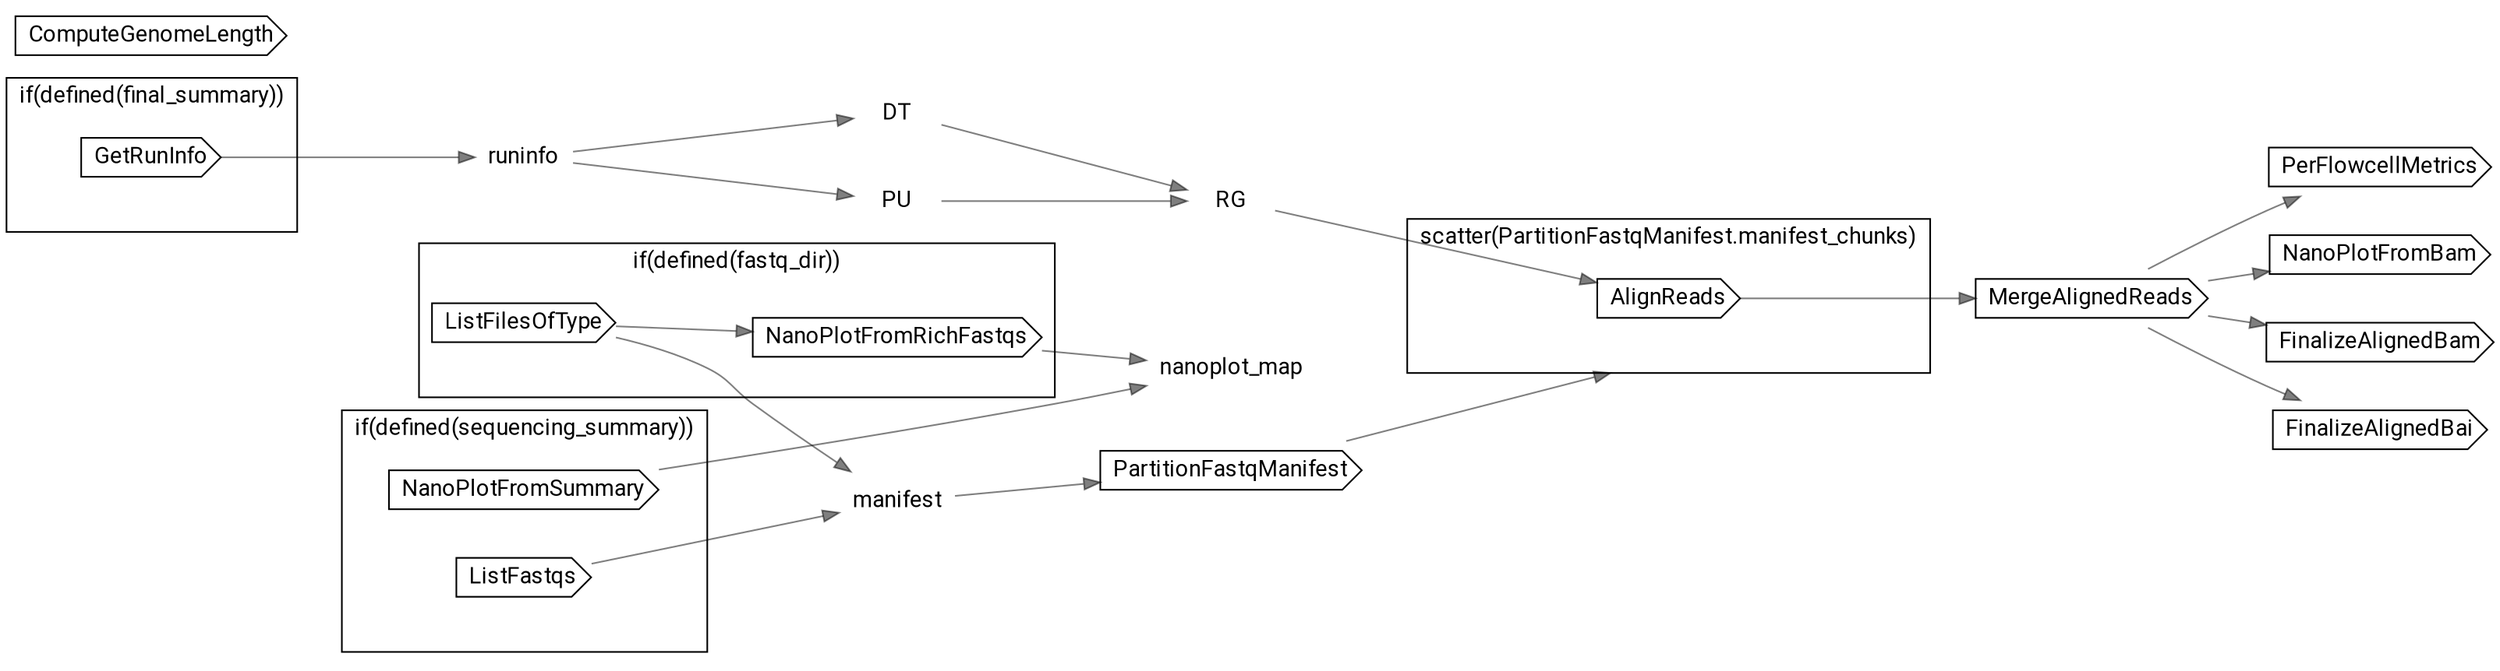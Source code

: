 // ONTFlowcell
digraph {
	compound=true rankdir=LR
	node [fontname=Roboto]
	edge [color="#00000080"]
	subgraph "cluster-if-L58C5" {
		fontname=Roboto label="if(defined(final_summary))" rank=same
		"call-GetRunInfo" [label=GetRunInfo shape=cds]
		"if-L58C5" [label="" height=0 margin=0 style=invis width=0]
	}
	"decl-runinfo" [label=runinfo shape=plaintext]
	"decl-PU" [label=PU shape=plaintext]
	"decl-DT" [label=DT shape=plaintext]
	subgraph "cluster-if-L65C5" {
		fontname=Roboto label="if(defined(sequencing_summary))" rank=same
		"call-ListFastqs" [label=ListFastqs shape=cds]
		"call-NanoPlotFromSummary" [label=NanoPlotFromSummary shape=cds]
		"if-L65C5" [label="" height=0 margin=0 style=invis width=0]
	}
	subgraph "cluster-if-L75C5" {
		fontname=Roboto label="if(defined(fastq_dir))" rank=same
		"call-ListFilesOfType" [label=ListFilesOfType shape=cds]
		"call-NanoPlotFromRichFastqs" [label=NanoPlotFromRichFastqs shape=cds]
		"if-L75C5" [label="" height=0 margin=0 style=invis width=0]
	}
	"decl-nanoplot_map" [label=nanoplot_map shape=plaintext]
	"decl-manifest" [label=manifest shape=plaintext]
	"decl-RG" [label=RG shape=plaintext]
	"call-PartitionFastqManifest" [label=PartitionFastqManifest shape=cds]
	subgraph "cluster-scatter-L95C5-manifest_chunk" {
		fontname=Roboto label="scatter(PartitionFastqManifest.manifest_chunks)" rank=same
		"call-AlignReads" [label=AlignReads shape=cds]
		"scatter-L95C5-manifest_chunk" [label="" height=0 margin=0 style=invis width=0]
	}
	"call-MergeAlignedReads" [label=MergeAlignedReads shape=cds]
	"call-PerFlowcellMetrics" [label=PerFlowcellMetrics shape=cds]
	"call-NanoPlotFromBam" [label=NanoPlotFromBam shape=cds]
	"call-ComputeGenomeLength" [label=ComputeGenomeLength shape=cds]
	"call-FinalizeAlignedBam" [label=FinalizeAlignedBam shape=cds]
	"call-FinalizeAlignedBai" [label=FinalizeAlignedBai shape=cds]
	"call-GetRunInfo" -> "decl-runinfo"
	"decl-runinfo" -> "decl-PU"
	"decl-runinfo" -> "decl-DT"
	"call-ListFilesOfType" -> "call-NanoPlotFromRichFastqs"
	"call-NanoPlotFromSummary" -> "decl-nanoplot_map"
	"call-NanoPlotFromRichFastqs" -> "decl-nanoplot_map"
	"call-ListFastqs" -> "decl-manifest"
	"call-ListFilesOfType" -> "decl-manifest"
	"decl-PU" -> "decl-RG"
	"decl-DT" -> "decl-RG"
	"decl-manifest" -> "call-PartitionFastqManifest"
	"call-PartitionFastqManifest" -> "scatter-L95C5-manifest_chunk" [lhead="cluster-scatter-L95C5-manifest_chunk"]
	"decl-RG" -> "call-AlignReads"
	"call-AlignReads" -> "call-MergeAlignedReads"
	"call-MergeAlignedReads" -> "call-PerFlowcellMetrics"
	"call-MergeAlignedReads" -> "call-NanoPlotFromBam"
	"call-MergeAlignedReads" -> "call-FinalizeAlignedBam"
	"call-MergeAlignedReads" -> "call-FinalizeAlignedBai"
}
